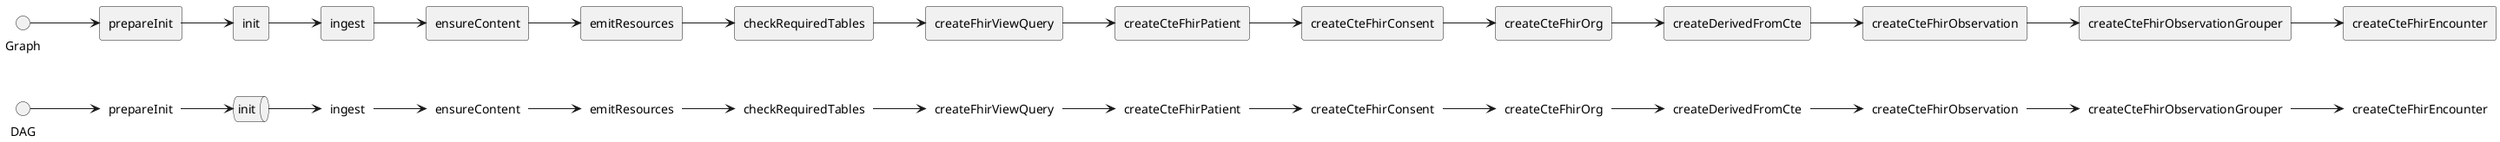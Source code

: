 @startuml
left to right direction
label dagprepareInit as "prepareInit"
queue daginit as "init"
label dagingest as "ingest"
label dagensureContent as "ensureContent"
label dagemitResources as "emitResources"
label dagcheckRequiredTables as "checkRequiredTables"
label dagcreateFhirViewQuery as "createFhirViewQuery"
label dagcreateCteFhirPatient as "createCteFhirPatient"
label dagcreateCteFhirConsent as "createCteFhirConsent"
label dagcreateCteFhirOrg as "createCteFhirOrg"
label dagcreateDerivedFromCte as "createDerivedFromCte"
label dagcreateCteFhirObservation as "createCteFhirObservation"
label dagcreateCteFhirObservationGrouper as "createCteFhirObservationGrouper"
label dagcreateCteFhirEncounter as "createCteFhirEncounter"
rectangle gprepareInit as "prepareInit"
rectangle ginit as "init"
rectangle gingest as "ingest"
rectangle gensureContent as "ensureContent"
rectangle gemitResources as "emitResources"
rectangle gcheckRequiredTables as "checkRequiredTables"
rectangle gcreateFhirViewQuery as "createFhirViewQuery"
rectangle gcreateCteFhirPatient as "createCteFhirPatient"
rectangle gcreateCteFhirConsent as "createCteFhirConsent"
rectangle gcreateCteFhirOrg as "createCteFhirOrg"
rectangle gcreateDerivedFromCte as "createDerivedFromCte"
rectangle gcreateCteFhirObservation as "createCteFhirObservation"
rectangle gcreateCteFhirObservationGrouper as "createCteFhirObservationGrouper"
rectangle gcreateCteFhirEncounter as "createCteFhirEncounter"
DAG --> dagprepareInit
dagprepareInit --> daginit
daginit --> dagingest
dagingest --> dagensureContent
dagensureContent --> dagemitResources
dagemitResources --> dagcheckRequiredTables
dagcheckRequiredTables --> dagcreateFhirViewQuery
dagcreateFhirViewQuery --> dagcreateCteFhirPatient
dagcreateCteFhirPatient --> dagcreateCteFhirConsent
dagcreateCteFhirConsent --> dagcreateCteFhirOrg
dagcreateCteFhirOrg --> dagcreateDerivedFromCte
dagcreateDerivedFromCte --> dagcreateCteFhirObservation
dagcreateCteFhirObservation --> dagcreateCteFhirObservationGrouper
dagcreateCteFhirObservationGrouper --> dagcreateCteFhirEncounter
Graph --> gprepareInit
gprepareInit --> ginit
ginit --> gingest
gingest --> gensureContent
gensureContent --> gemitResources
gemitResources --> gcheckRequiredTables
gcheckRequiredTables --> gcreateFhirViewQuery
gcreateFhirViewQuery --> gcreateCteFhirPatient
gcreateCteFhirPatient --> gcreateCteFhirConsent
gcreateCteFhirConsent --> gcreateCteFhirOrg
gcreateCteFhirOrg --> gcreateDerivedFromCte
gcreateDerivedFromCte --> gcreateCteFhirObservation
gcreateCteFhirObservation --> gcreateCteFhirObservationGrouper
gcreateCteFhirObservationGrouper --> gcreateCteFhirEncounter
@enduml